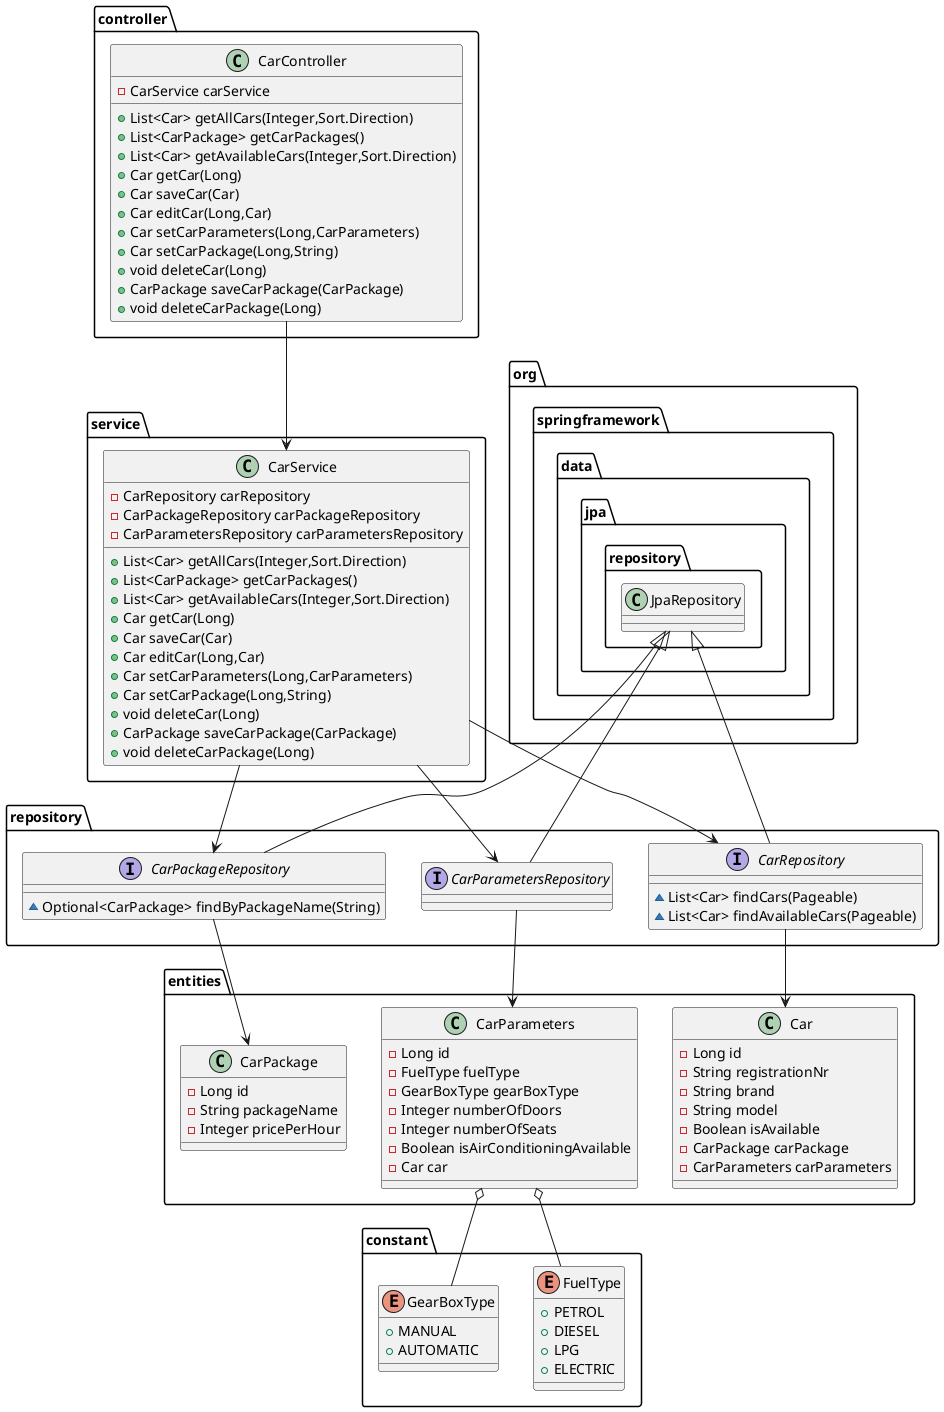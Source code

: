 `@startuml
interface repository.CarParametersRepository {
}
class service.CarService {
- CarRepository carRepository
- CarPackageRepository carPackageRepository
- CarParametersRepository carParametersRepository
+ List<Car> getAllCars(Integer,Sort.Direction)
+ List<CarPackage> getCarPackages()
+ List<Car> getAvailableCars(Integer,Sort.Direction)
+ Car getCar(Long)
+ Car saveCar(Car)
+ Car editCar(Long,Car)
+ Car setCarParameters(Long,CarParameters)
+ Car setCarPackage(Long,String)
+ void deleteCar(Long)
+ CarPackage saveCarPackage(CarPackage)
+ void deleteCarPackage(Long)
}


class entities.CarParameters {
- Long id
- FuelType fuelType
- GearBoxType gearBoxType
- Integer numberOfDoors
- Integer numberOfSeats
- Boolean isAirConditioningAvailable
- Car car
}

interface repository.CarPackageRepository {
~ Optional<CarPackage> findByPackageName(String)
}

enum constant.FuelType {
+  PETROL
+  DIESEL
+  LPG
+  ELECTRIC
}

class entities.CarPackage {
- Long id
- String packageName
- Integer pricePerHour
}

interface repository.CarRepository {
~ List<Car> findCars(Pageable)
~ List<Car> findAvailableCars(Pageable)
}

class controller.CarController {
- CarService carService
+ List<Car> getAllCars(Integer,Sort.Direction)
+ List<CarPackage> getCarPackages()
+ List<Car> getAvailableCars(Integer,Sort.Direction)
+ Car getCar(Long)
+ Car saveCar(Car)
+ Car editCar(Long,Car)
+ Car setCarParameters(Long,CarParameters)
+ Car setCarPackage(Long,String)
+ void deleteCar(Long)
+ CarPackage saveCarPackage(CarPackage)
+ void deleteCarPackage(Long)
}


class entities.Car {
- Long id
- String registrationNr
- String brand
- String model
- Boolean isAvailable
- CarPackage carPackage
- CarParameters carParameters
}

enum constant.GearBoxType {
+  MANUAL
+  AUTOMATIC
}

org.springframework.data.jpa.repository.JpaRepository <|-- repository.CarParametersRepository
org.springframework.data.jpa.repository.JpaRepository <|-- repository.CarPackageRepository
org.springframework.data.jpa.repository.JpaRepository <|-- repository.CarRepository

repository.CarParametersRepository --> entities.CarParameters
repository.CarPackageRepository --> entities.CarPackage
repository.CarRepository --> entities.Car

service.CarService --> repository.CarRepository
service.CarService --> repository.CarPackageRepository
service.CarService --> repository.CarParametersRepository

controller.CarController --> service.CarService

CarParameters o-- constant.FuelType
CarParameters o-- constant.GearBoxType
@enduml`